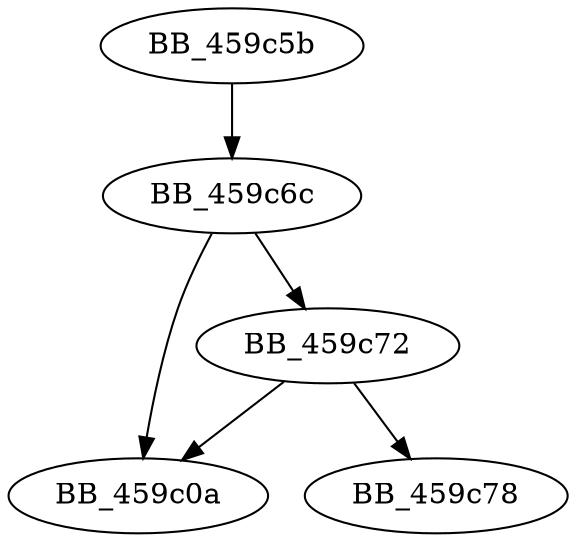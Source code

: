DiGraph sub_459C5B{
BB_459c5b->BB_459c6c
BB_459c6c->BB_459c0a
BB_459c6c->BB_459c72
BB_459c72->BB_459c0a
BB_459c72->BB_459c78
}

